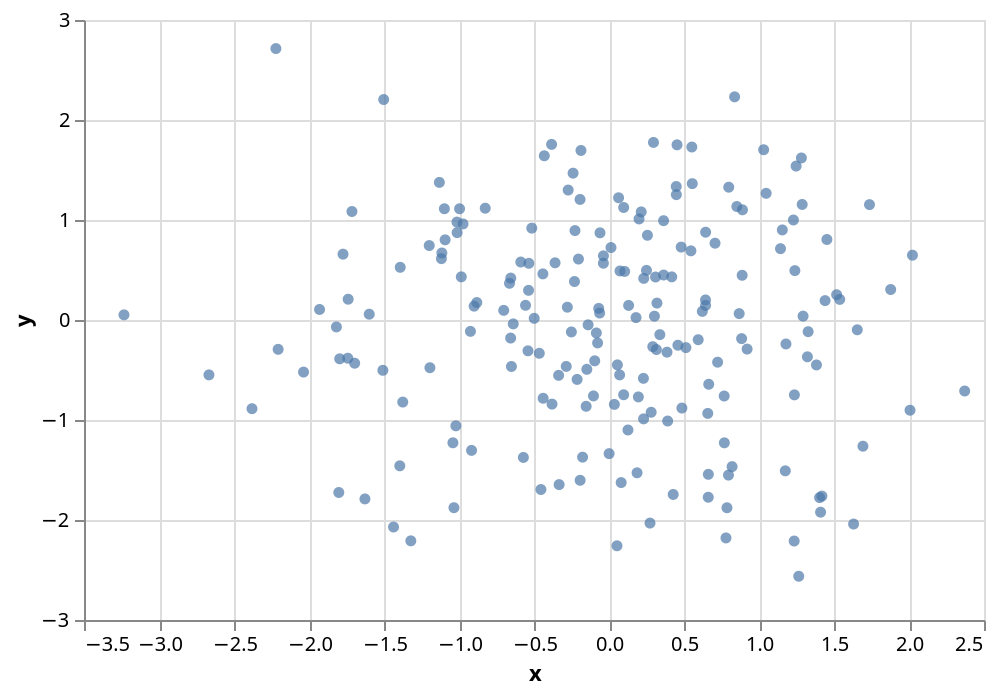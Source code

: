 {"mark": "circle", "encoding": {"x": {"field": "x", "type": "quantitative"}, "y": {"field": "y", "type": "quantitative"}}, "$schema": "https://vega.github.io/schema/vega-lite/v2.json", "width": 450, "height": 300, "selection": {"grid": {"type": "interval", "bind": "scales"}}, "data": {"values": [{"x": -1.394733027360624, "y": -1.4582514820758758}, {"x": 0.23156726775800804, "y": 0.41612406531883195}, {"x": -0.17602810951463854, "y": -1.3716002700544203}, {"x": 1.2344883568008758, "y": -2.2103460982815846}, {"x": 0.5946008405074287, "y": -0.19709175594906217}, {"x": -1.502078459909636, "y": 2.2047457115709883}, {"x": 0.18712696721539843, "y": -1.5280271830661831}, {"x": -0.4647837726040308, "y": -0.33313181568022837}, {"x": -1.040590708476373, "y": -1.2279230142702513}, {"x": -1.4363949783369951, "y": -2.070221860332155}, {"x": 1.2474769075585, "y": 1.5391950287698584}, {"x": 0.07086158280992519, "y": -0.5490618159627437}, {"x": 0.07334393185469634, "y": 0.49007770994024064}, {"x": 0.2562156311610666, "y": 0.8471902274976961}, {"x": 0.06392437643222884, "y": 1.222351281332772}, {"x": -2.2206424626602637, "y": 2.7144044555237934}, {"x": -0.6548997633007083, "y": 0.4192335509636641}, {"x": 1.2826373572915106, "y": 1.6202442066134084}, {"x": 0.7798653077448952, "y": -2.179289507723}, {"x": 1.143395622575802, "y": 0.7132442850573295}, {"x": -0.3325765361531261, "y": -1.6460450630729422}, {"x": -1.5074926346557653, "y": -0.5031038244417989}, {"x": 0.9206353765491554, "y": -0.2908412730518029}, {"x": -0.4986456885832837, "y": 0.016647071788896645}, {"x": -1.391789451490382, "y": 0.5268939417921217}, {"x": 0.6616592147485381, "y": -1.772352168838239}, {"x": 1.1796987064024698, "y": -0.23971510676263438}, {"x": 0.2918452762075749, "y": -0.2667340146216318}, {"x": -0.8251602118430984, "y": 1.1180114163470045}, {"x": -0.881179826101787, "y": 0.1746659046200667}, {"x": 0.2964566711936614, "y": 1.775787318508745}, {"x": -0.3799123078525127, "y": -0.8409451187395034}, {"x": 0.7677468099109094, "y": -0.7601090289967675}, {"x": -0.09524621571601688, "y": -0.40839526088993083}, {"x": -0.07598837538634463, "y": -0.22940783406673002}, {"x": 2.0229458307277604, "y": 0.6480753157347061}, {"x": -0.10360270986129272, "y": -0.7593824006329538}, {"x": -1.1172791310030652, "y": 0.613578049512361}, {"x": 1.2360488640502842, "y": -0.7487702338847312}, {"x": 0.8840936746690781, "y": -0.18621264139252686}, {"x": -1.7953797273037955, "y": -0.3881064159551464}, {"x": 0.4183266741440307, "y": 0.43125409124442876}, {"x": -0.21263819375262347, "y": -0.5942868924222537}, {"x": 1.383166538123873, "y": -0.4494409148798839}, {"x": 0.48129762128099046, "y": 0.7289580818837215}, {"x": 0.0976203266808121, "y": -0.7475421194420541}, {"x": -1.020895166990562, "y": -1.0583614764957254}, {"x": 0.0007803574213371082, "y": -1.336293191984144}, {"x": 0.18023839802644356, "y": 0.024043217217975473}, {"x": -1.1308408048634684, "y": 1.3760175122699363}, {"x": -0.9162836682560204, "y": -1.3038181932418442}, {"x": 0.2147612578765588, "y": 1.0809708758661105}, {"x": 1.41938988662999, "y": -1.7609030693248668}, {"x": -0.5344595256934862, "y": 0.5667757287132769}, {"x": 0.7982283749375819, "y": 1.3280746647949089}, {"x": -0.6633610298143633, "y": 0.366992180077393}, {"x": 0.23064606955967787, "y": -0.9887233187839427}, {"x": 1.6929482489021395, "y": -1.2619434089401997}, {"x": 0.38667125524074125, "y": -0.3216916784216507}, {"x": 1.3227755424364087, "y": -0.36824013317032006}, {"x": -0.6504711228004413, "y": -0.4647826390948626}, {"x": -0.037330526606221964, "y": 0.5677130998797393}, {"x": 0.19571895523740818, "y": -0.7692182408836113}, {"x": -1.7731868891953257, "y": 0.6583961198713201}, {"x": -1.7137670865490195, "y": 1.0848152753140425}, {"x": 1.2294531793470058, "y": 1.000004525072575}, {"x": 1.3275817867268642, "y": -0.11661564781874902}, {"x": 1.6306207940933148, "y": -2.0403846519363085}, {"x": -0.23017410989905343, "y": 0.38475091311427584}, {"x": -0.44080943683250867, "y": 0.46108696791861076}, {"x": -2.2056792766286946, "y": -0.2931923400309002}, {"x": -1.375004653131835, "y": -0.8208246229214019}, {"x": -0.3595555889389436, "y": 0.571812296847473}, {"x": -1.1938125490168108, "y": -0.4771970284978608}, {"x": 0.4490535467378532, "y": 1.2534738992751968}, {"x": 0.4483145778317581, "y": 1.334910837941583}, {"x": 0.2498174352021233, "y": 0.4963357446320535}, {"x": 0.3638136178729621, "y": 0.9930842359273665}, {"x": -0.062269602670189335, "y": 0.0694538792330901}, {"x": -0.5363867002828757, "y": 0.2965798372135418}, {"x": 0.45362344186714404, "y": 1.7516612211343061}, {"x": -0.5880185910711054, "y": 0.5797287094656416}, {"x": 0.6584247896504003, "y": -0.9340627975971874}, {"x": -0.27776981731262135, "y": 0.12816953834501385}, {"x": -0.1868515761789128, "y": 1.6954088051531198}, {"x": 1.2391483968768842, "y": 0.49374826751987083}, {"x": 0.6649745044866148, "y": -0.6427096319533683}, {"x": -1.033754416492084, "y": -1.8770123250273718}, {"x": 0.4593610504874174, "y": -0.2522097714676949}, {"x": 0.39100295242782285, "y": -1.0102794982090166}, {"x": 0.31968672260493075, "y": 0.16906001908357787}, {"x": -0.060047183904563387, "y": 0.8716277585340387}, {"x": 1.4525713003656997, "y": 0.8051555987788551}, {"x": 1.7366717976620818, "y": 1.153723067594861}, {"x": -2.036418201841536, "y": -0.5207861551245135}, {"x": -1.741175456632236, "y": -0.38208809933408794}, {"x": -1.6954461776407939, "y": -0.43218108468303423}, {"x": 0.6622363744906307, "y": -1.5433493245628154}, {"x": -0.5707995138203069, "y": -1.3744245510667206}, {"x": 0.8877653483955015, "y": 0.4470848115668244}, {"x": -0.973146576599667, "y": 0.9605409657748151}, {"x": -1.8014211352305063, "y": -1.7248419263012331}, {"x": 1.4039864147634635, "y": -1.7761779973068492}, {"x": -1.1984451038648412, "y": 0.7444488386712268}, {"x": -0.2395096422631797, "y": 1.4683457139957645}, {"x": 1.6552327397029067, "y": -0.09793118207409489}, {"x": 0.10443060191560544, "y": 0.485712341247721}, {"x": 1.2937898137245158, "y": 0.038514564928946324}, {"x": -1.1142752278640935, "y": 0.670091618938012}, {"x": 0.512665257139729, "y": -0.2762424677971517}, {"x": 0.130736475672985, "y": 0.14582382267915964}, {"x": 0.3160202754059388, "y": -0.295499135835364}, {"x": 0.22945058468787663, "y": -0.5835199456637065}, {"x": -0.43143591378903007, "y": 1.642152994455239}, {"x": -1.0135815144916271, "y": 0.9792624247174149}, {"x": 0.31019052776385303, "y": 0.4299349910665184}, {"x": 1.8779125443639826, "y": 0.30476845408534087}, {"x": -0.7018346731913818, "y": 0.09645255427344263}, {"x": -3.233504530199399, "y": 0.051355450782488175}, {"x": 0.20024295704495731, "y": 1.010284079562743}, {"x": -0.13933708592824653, "y": -0.048345723658513834}, {"x": -0.037093805539291244, "y": 0.6415467254062028}, {"x": 0.0531681418541186, "y": -2.2578547180474318}, {"x": 0.6441975516642405, "y": 0.8780280334867682}, {"x": -1.012410700601799, "y": 0.8739559019244937}, {"x": 2.371181285335491, "y": -0.7102039757030933}, {"x": 1.4405022367119975, "y": 0.19391010310211196}, {"x": -1.092587218624378, "y": 0.8016319684915565}, {"x": -0.996140822423998, "y": 1.1124284312194883}, {"x": 0.8678263130622683, "y": 0.06384415670443858}, {"x": -0.25073342689440337, "y": -0.119534007319177}, {"x": 0.7689903279181532, "y": -1.228331677668371}, {"x": -0.6382981957997131, "y": -0.0390363402209611}, {"x": -0.19295592479288998, "y": 1.2055357773886506}, {"x": 0.3389152932596816, "y": -0.14634909713802952}, {"x": -2.6669522692925525, "y": -0.5488443930900326}, {"x": -0.38275439568812253, "y": 1.7561159083788467}, {"x": 0.8522652530610917, "y": 1.1348675348804314}, {"x": -0.2267934135666636, "y": 0.8942744591236755}, {"x": -1.7389200689017092, "y": 0.207894368372072}, {"x": 0.05606152440816488, "y": -0.44867476154469105}, {"x": -1.8172986157808344, "y": -0.06939966322982559}, {"x": -0.1523101306242293, "y": -0.8630123884946392}, {"x": 0.7240716924374103, "y": -0.4218527427694387}, {"x": 1.1753610214168173, "y": -1.5083977526596493}, {"x": 0.08111960921025405, "y": -1.625656911006667}, {"x": 0.5461461780716486, "y": 0.6914376809763372}, {"x": 0.30288808785461685, "y": 0.03810334667447781}, {"x": 0.28112517563539285, "y": -0.9225222313904473}, {"x": 0.5551943902536567, "y": 1.3635882082542816}, {"x": 1.2879129221386332, "y": 1.1554157183850189}, {"x": 1.4104845286787582, "y": -1.921622042466974}, {"x": -1.0975618407145744, "y": 1.1124351463636264}, {"x": 0.7068628823311801, "y": 0.7680563545915406}, {"x": 1.5175675619124696, "y": 0.2528327165536515}, {"x": 0.2734293323035714, "y": -2.0307606681535515}, {"x": -0.6556667209663756, "y": -0.18061846811082485}, {"x": -0.2721348499345594, "y": 1.299481414914948}, {"x": 0.36422257532587476, "y": 0.44960175543140174}, {"x": -0.9237400752300633, "y": -0.11375703472595144}, {"x": 1.538310351597039, "y": 0.2059335449398711}, {"x": 0.5521779591702387, "y": 1.7299526112658599}, {"x": 0.7864511457616536, "y": -1.8776170092669002}, {"x": 0.6433715072019103, "y": 0.20049977120753684}, {"x": 0.6437751950169075, "y": 0.1457439517247588}, {"x": 0.09784649329686967, "y": 1.1251071059034816}, {"x": 1.2649756300766615, "y": -2.5625508235228684}, {"x": -1.9296975587290428, "y": 0.10536754619516168}, {"x": -2.3800888520236785, "y": -0.8870593407452548}, {"x": -0.5147748589313292, "y": 0.9185324605157512}, {"x": 1.047516120921308, "y": 1.2667669405858102}, {"x": -0.06857616164813621, "y": 0.11632040614009881}, {"x": -0.08431791672134537, "y": -0.12954932253309528}, {"x": 0.8373951497466375, "y": 2.231617110038247}, {"x": 1.0311215785242331, "y": 1.7026668870970412}, {"x": -0.335755170015908, "y": -0.5535650199334806}, {"x": -0.45386785856634937, "y": -1.6951535190690143}, {"x": 0.8896649588902148, "y": 1.1018464920733642}, {"x": -0.8992070821793419, "y": 0.13845431680324896}, {"x": -0.14775019671969947, "y": -0.4931561809300026}, {"x": 0.8205352280209165, "y": -1.466402368390238}, {"x": -0.2850184833310398, "y": -0.4641833722529192}, {"x": -0.5401417291629032, "y": -0.3081673611127011}, {"x": 1.1555481833035997, "y": 0.9005686706564073}, {"x": -0.5565048627544316, "y": 0.14703990019702895}, {"x": -0.43902883201721776, "y": -0.7826995643328157}, {"x": 0.42796147436055504, "y": -1.7444571837794087}, {"x": 2.0069016429823967, "y": -0.9021758200943881}, {"x": -0.19246387027073716, "y": -1.6029094497323522}, {"x": 0.013282047524520708, "y": 0.7244553185561202}, {"x": -1.321203841954284, "y": -2.2084459043671565}, {"x": 0.6220279633668607, "y": 0.08610067497317221}, {"x": 0.12629929765148054, "y": -1.0998399638804015}, {"x": 0.48596112083199633, "y": -0.8806908449705347}, {"x": 0.03577041380429873, "y": -0.8440130782913609}, {"x": -0.2036015721431329, "y": 0.6092135664473747}, {"x": 0.796601647007347, "y": -1.551097588274125}, {"x": -1.5984424771466572, "y": 0.05800759755107363}, {"x": -0.9847290994703695, "y": 0.43140014484357087}, {"x": -1.6271253399252874, "y": -1.7892565535594753}]}}